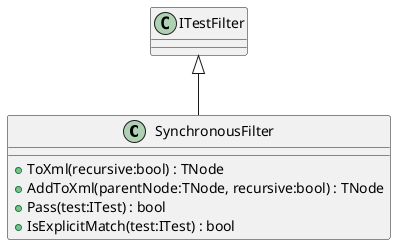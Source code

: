 @startuml
class SynchronousFilter {
    + ToXml(recursive:bool) : TNode
    + AddToXml(parentNode:TNode, recursive:bool) : TNode
    + Pass(test:ITest) : bool
    + IsExplicitMatch(test:ITest) : bool
}
ITestFilter <|-- SynchronousFilter
@enduml
